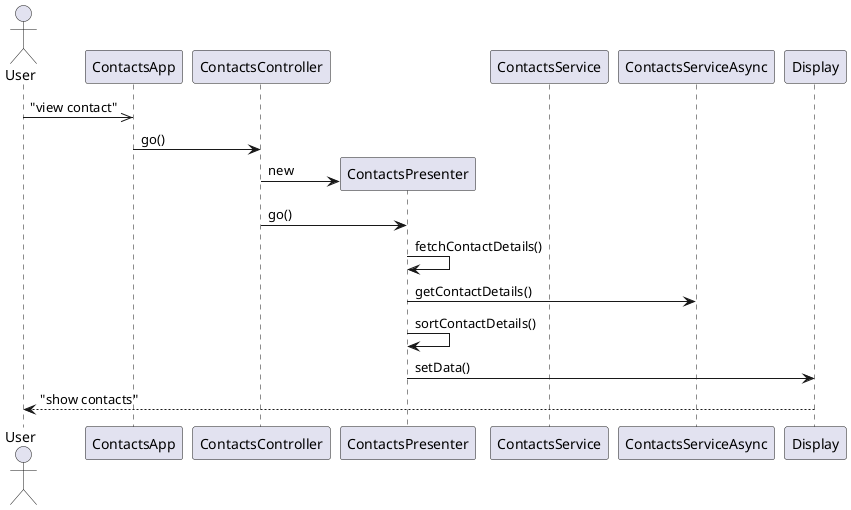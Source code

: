 @startuml viewContact-SD.png

actor User
participant ContactsApp
participant ContactsController
participant ContactsPresenter
participant ContactsService


User ->> ContactsApp : "view contact"

ContactsApp -> ContactsController : go()

create ContactsPresenter
ContactsController -> ContactsPresenter: new
ContactsController -> ContactsPresenter: go()

ContactsPresenter -> ContactsPresenter: fetchContactDetails()

ContactsPresenter -> ContactsServiceAsync: getContactDetails()

ContactsPresenter -> ContactsPresenter: sortContactDetails()

ContactsPresenter -> Display: setData()

User <-- Display: "show contacts"


@enduml
